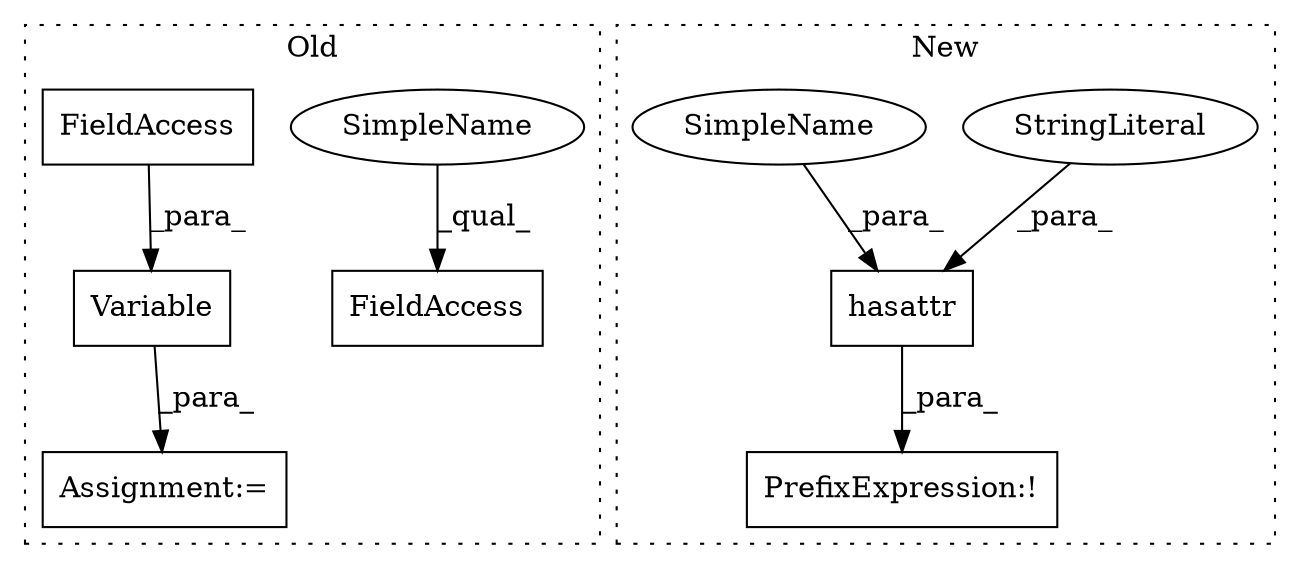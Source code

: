 digraph G {
subgraph cluster0 {
1 [label="Variable" a="32" s="2269,2309" l="9,1" shape="box"];
5 [label="Assignment:=" a="7" s="2268" l="1" shape="box"];
6 [label="FieldAccess" a="22" s="2241" l="15" shape="box"];
7 [label="SimpleName" a="42" s="2241" l="4" shape="ellipse"];
8 [label="FieldAccess" a="22" s="2297" l="12" shape="box"];
label = "Old";
style="dotted";
}
subgraph cluster1 {
2 [label="hasattr" a="32" s="1935,1955" l="8,1" shape="box"];
3 [label="PrefixExpression:!" a="38" s="1934" l="1" shape="box"];
4 [label="StringLiteral" a="45" s="1948" l="7" shape="ellipse"];
9 [label="SimpleName" a="42" s="1943" l="4" shape="ellipse"];
label = "New";
style="dotted";
}
1 -> 5 [label="_para_"];
2 -> 3 [label="_para_"];
4 -> 2 [label="_para_"];
7 -> 6 [label="_qual_"];
8 -> 1 [label="_para_"];
9 -> 2 [label="_para_"];
}